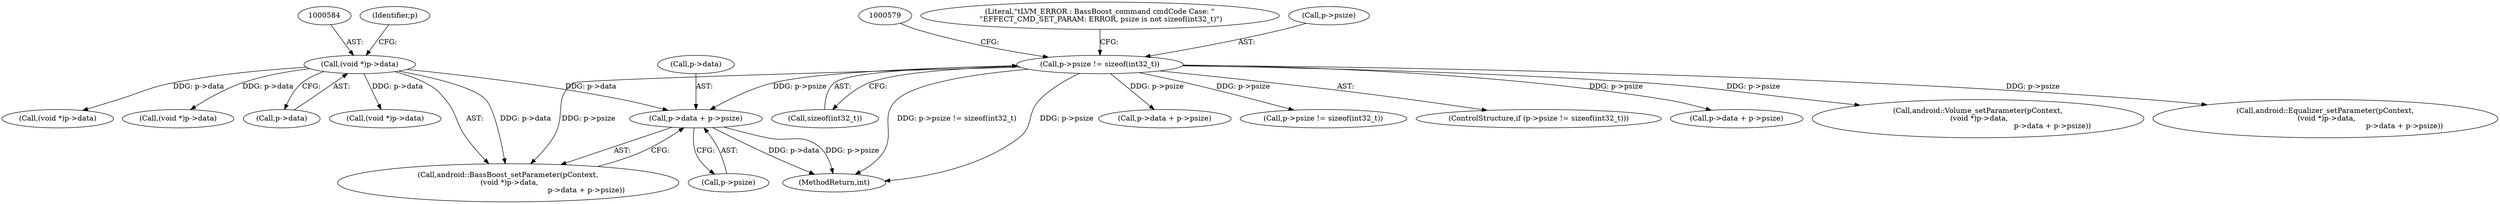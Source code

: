 digraph "0_Android_aeea52da00d210587fb3ed895de3d5f2e0264c88_4@pointer" {
"1000588" [label="(Call,p->data + p->psize)"];
"1000583" [label="(Call,(void *)p->data)"];
"1000564" [label="(Call,p->psize != sizeof(int32_t))"];
"1000572" [label="(Literal,\"\tLVM_ERROR : BassBoost_command cmdCode Case: \"\n \"EFFECT_CMD_SET_PARAM: ERROR, psize is not sizeof(int32_t)\")"];
"1000674" [label="(Call,(void *)p->data)"];
"1000564" [label="(Call,p->psize != sizeof(int32_t))"];
"1000738" [label="(Call,(void *)p->data)"];
"1000565" [label="(Call,p->psize)"];
"1000743" [label="(Call,p->data + p->psize)"];
"1000589" [label="(Call,p->data)"];
"1000588" [label="(Call,p->data + p->psize)"];
"1000592" [label="(Call,p->psize)"];
"1000655" [label="(Call,p->psize != sizeof(int32_t))"];
"1000563" [label="(ControlStructure,if (p->psize != sizeof(int32_t)))"];
"1001260" [label="(MethodReturn,int)"];
"1000585" [label="(Call,p->data)"];
"1000807" [label="(Call,p->data + p->psize)"];
"1000800" [label="(Call,android::Volume_setParameter(pContext,\n (void *)p->data,\n                                                                 p->data + p->psize))"];
"1000736" [label="(Call,android::Equalizer_setParameter(pContext,\n (void *)p->data,\n                                                                     p->data + p->psize))"];
"1000581" [label="(Call,android::BassBoost_setParameter(pContext,\n (void *)p->data,\n                                                                    p->data + p->psize))"];
"1000802" [label="(Call,(void *)p->data)"];
"1000583" [label="(Call,(void *)p->data)"];
"1000590" [label="(Identifier,p)"];
"1000568" [label="(Call,sizeof(int32_t))"];
"1000588" -> "1000581"  [label="AST: "];
"1000588" -> "1000592"  [label="CFG: "];
"1000589" -> "1000588"  [label="AST: "];
"1000592" -> "1000588"  [label="AST: "];
"1000581" -> "1000588"  [label="CFG: "];
"1000588" -> "1001260"  [label="DDG: p->data"];
"1000588" -> "1001260"  [label="DDG: p->psize"];
"1000583" -> "1000588"  [label="DDG: p->data"];
"1000564" -> "1000588"  [label="DDG: p->psize"];
"1000583" -> "1000581"  [label="AST: "];
"1000583" -> "1000585"  [label="CFG: "];
"1000584" -> "1000583"  [label="AST: "];
"1000585" -> "1000583"  [label="AST: "];
"1000590" -> "1000583"  [label="CFG: "];
"1000583" -> "1000581"  [label="DDG: p->data"];
"1000583" -> "1000674"  [label="DDG: p->data"];
"1000583" -> "1000738"  [label="DDG: p->data"];
"1000583" -> "1000802"  [label="DDG: p->data"];
"1000564" -> "1000563"  [label="AST: "];
"1000564" -> "1000568"  [label="CFG: "];
"1000565" -> "1000564"  [label="AST: "];
"1000568" -> "1000564"  [label="AST: "];
"1000572" -> "1000564"  [label="CFG: "];
"1000579" -> "1000564"  [label="CFG: "];
"1000564" -> "1001260"  [label="DDG: p->psize"];
"1000564" -> "1001260"  [label="DDG: p->psize != sizeof(int32_t)"];
"1000564" -> "1000581"  [label="DDG: p->psize"];
"1000564" -> "1000655"  [label="DDG: p->psize"];
"1000564" -> "1000736"  [label="DDG: p->psize"];
"1000564" -> "1000743"  [label="DDG: p->psize"];
"1000564" -> "1000800"  [label="DDG: p->psize"];
"1000564" -> "1000807"  [label="DDG: p->psize"];
}
